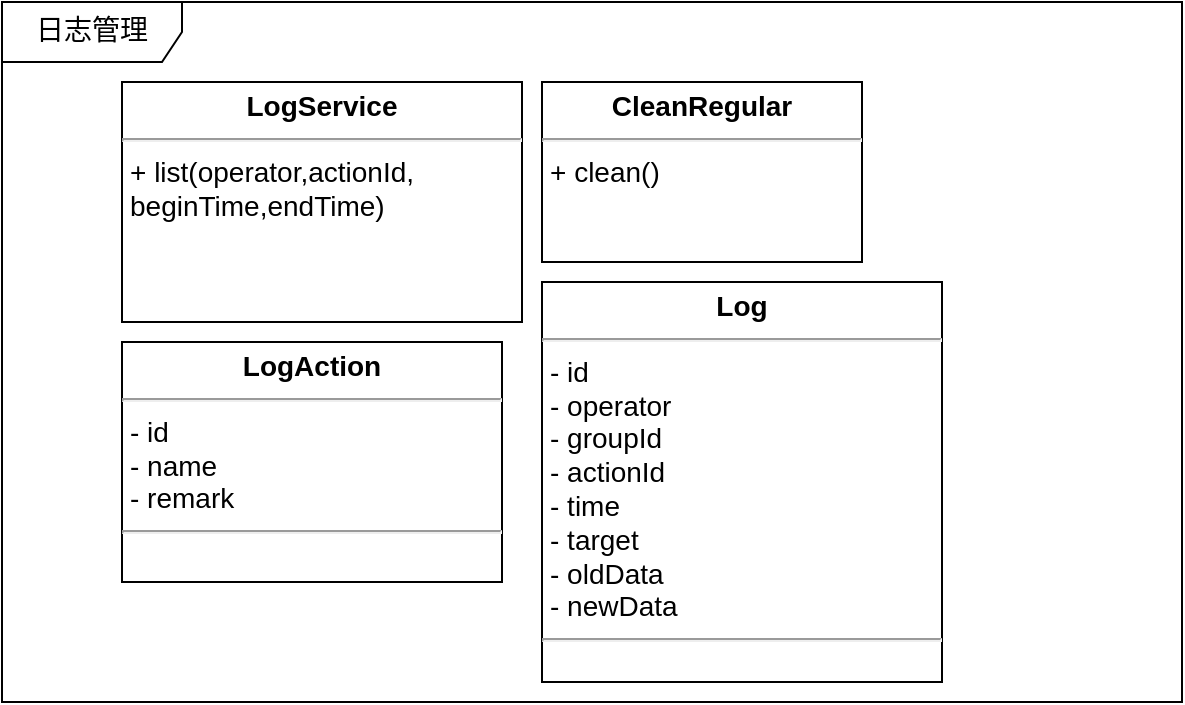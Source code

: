 <mxfile version="10.6.1" type="github"><diagram id="-vEGzMRPuLu1tunqa14f" name="ç¬¬ 1 é¡µ"><mxGraphModel dx="1007" dy="628" grid="1" gridSize="10" guides="1" tooltips="1" connect="1" arrows="1" fold="1" page="1" pageScale="1" pageWidth="850" pageHeight="1100" math="0" shadow="0"><root><mxCell id="0"/><mxCell id="1" parent="0"/><mxCell id="Yg2yR_ZnS57ZMysiRrTs-1" value="日志管理" style="shape=umlFrame;whiteSpace=wrap;html=1;rounded=0;shadow=0;comic=0;labelBackgroundColor=none;strokeColor=#000000;strokeWidth=1;fillColor=#ffffff;fontFamily=Verdana;fontSize=14;fontColor=#000000;align=center;width=90;height=30;" parent="1" vertex="1"><mxGeometry x="10" y="90" width="590" height="350" as="geometry"/></mxCell><mxCell id="Yg2yR_ZnS57ZMysiRrTs-2" value="&lt;p style=&quot;margin: 4px 0px 0px ; text-align: center ; font-size: 14px&quot;&gt;&lt;b&gt;LogService&lt;/b&gt;&lt;/p&gt;&lt;hr style=&quot;font-size: 14px&quot;&gt;&lt;p style=&quot;margin: 0px 0px 0px 4px ; font-size: 14px&quot;&gt;+ list(operator,actionId,&lt;/p&gt;&lt;p style=&quot;margin: 0px 0px 0px 4px ; font-size: 14px&quot;&gt;&lt;span&gt;beginTime,endTime)&lt;/span&gt;&lt;/p&gt;&lt;p style=&quot;margin: 0px 0px 0px 4px ; font-size: 14px&quot;&gt;&lt;br&gt;&lt;/p&gt;" style="verticalAlign=top;align=left;overflow=fill;fontSize=14;fontFamily=Helvetica;html=1;" parent="1" vertex="1"><mxGeometry x="70" y="130" width="200" height="120" as="geometry"/></mxCell><mxCell id="RB94zDK2Is1EgDwcEN0--1" value="&lt;p style=&quot;margin: 4px 0px 0px ; text-align: center ; font-size: 14px&quot;&gt;&lt;b&gt;CleanRegular&lt;/b&gt;&lt;/p&gt;&lt;hr style=&quot;font-size: 14px&quot;&gt;&lt;p style=&quot;margin: 0px 0px 0px 4px ; font-size: 14px&quot;&gt;+ clean()&lt;/p&gt;" style="verticalAlign=top;align=left;overflow=fill;fontSize=14;fontFamily=Helvetica;html=1;" vertex="1" parent="1"><mxGeometry x="280" y="130" width="160" height="90" as="geometry"/></mxCell><mxCell id="RB94zDK2Is1EgDwcEN0--3" value="&lt;p style=&quot;margin: 4px 0px 0px ; text-align: center ; font-size: 14px&quot;&gt;&lt;b&gt;Log&lt;/b&gt;&lt;br&gt;&lt;/p&gt;&lt;hr style=&quot;font-size: 14px&quot;&gt;&lt;p style=&quot;margin: 0px 0px 0px 4px ; font-size: 14px&quot;&gt;- id&lt;/p&gt;&lt;p style=&quot;margin: 0px 0px 0px 4px ; font-size: 14px&quot;&gt;- operator&lt;/p&gt;&lt;p style=&quot;margin: 0px 0px 0px 4px ; font-size: 14px&quot;&gt;- groupId&lt;/p&gt;&lt;p style=&quot;margin: 0px 0px 0px 4px ; font-size: 14px&quot;&gt;- actionId&lt;/p&gt;&lt;p style=&quot;margin: 0px 0px 0px 4px ; font-size: 14px&quot;&gt;- time&lt;/p&gt;&lt;p style=&quot;margin: 0px 0px 0px 4px ; font-size: 14px&quot;&gt;- target&lt;/p&gt;&lt;p style=&quot;margin: 0px 0px 0px 4px ; font-size: 14px&quot;&gt;- oldData&lt;/p&gt;&lt;p style=&quot;margin: 0px 0px 0px 4px ; font-size: 14px&quot;&gt;- newData&amp;nbsp;&lt;/p&gt;&lt;hr style=&quot;font-size: 14px&quot;&gt;&lt;p style=&quot;margin: 0px 0px 0px 4px ; font-size: 14px&quot;&gt;&lt;br&gt;&lt;/p&gt;" style="verticalAlign=top;align=left;overflow=fill;fontSize=14;fontFamily=Helvetica;html=1;" vertex="1" parent="1"><mxGeometry x="280" y="230" width="200" height="200" as="geometry"/></mxCell><mxCell id="RB94zDK2Is1EgDwcEN0--4" value="&lt;p style=&quot;margin: 4px 0px 0px ; text-align: center ; font-size: 14px&quot;&gt;&lt;b&gt;LogAction&lt;/b&gt;&lt;br&gt;&lt;/p&gt;&lt;hr style=&quot;font-size: 14px&quot;&gt;&lt;p style=&quot;margin: 0px 0px 0px 4px ; font-size: 14px&quot;&gt;- id&lt;/p&gt;&lt;p style=&quot;margin: 0px 0px 0px 4px ; font-size: 14px&quot;&gt;- name&lt;/p&gt;&lt;p style=&quot;margin: 0px 0px 0px 4px ; font-size: 14px&quot;&gt;- remark&lt;span&gt;&amp;nbsp;&lt;/span&gt;&lt;/p&gt;&lt;hr style=&quot;font-size: 14px&quot;&gt;&lt;p style=&quot;margin: 0px 0px 0px 4px ; font-size: 14px&quot;&gt;&lt;br&gt;&lt;/p&gt;" style="verticalAlign=top;align=left;overflow=fill;fontSize=14;fontFamily=Helvetica;html=1;" vertex="1" parent="1"><mxGeometry x="70" y="260" width="190" height="120" as="geometry"/></mxCell></root></mxGraphModel></diagram></mxfile>
